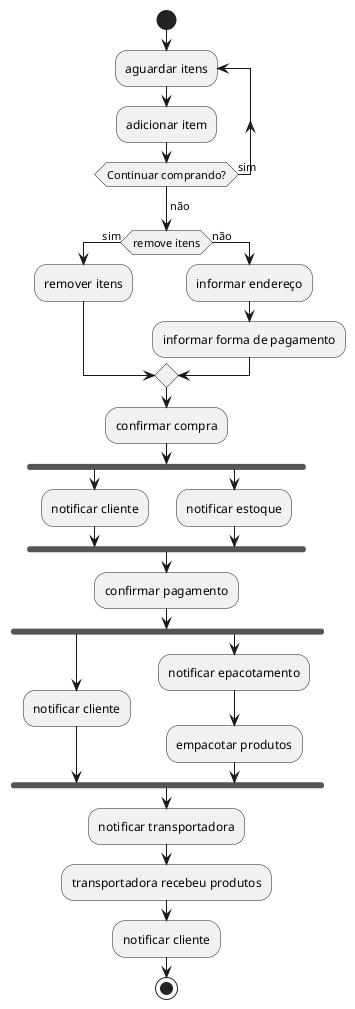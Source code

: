 @startuml "Realizar Compras"

start
    repeat :aguardar itens;
        :adicionar item;
    repeat while (Continuar comprando?) is (sim)
    -> não;
    if (remove itens) then (sim)
        :remover itens;
    else (não)
        :informar endereço;
        :informar forma de pagamento;
    endif
    :confirmar compra;
    fork
        :notificar cliente;
    fork again
        :notificar estoque;
    endfork
    :confirmar pagamento;
    fork 
        :notificar cliente;
    fork again
        :notificar epacotamento;
        :empacotar produtos;
    endfork
    :notificar transportadora;
    :transportadora recebeu produtos;
    :notificar cliente;
stop
@enduml